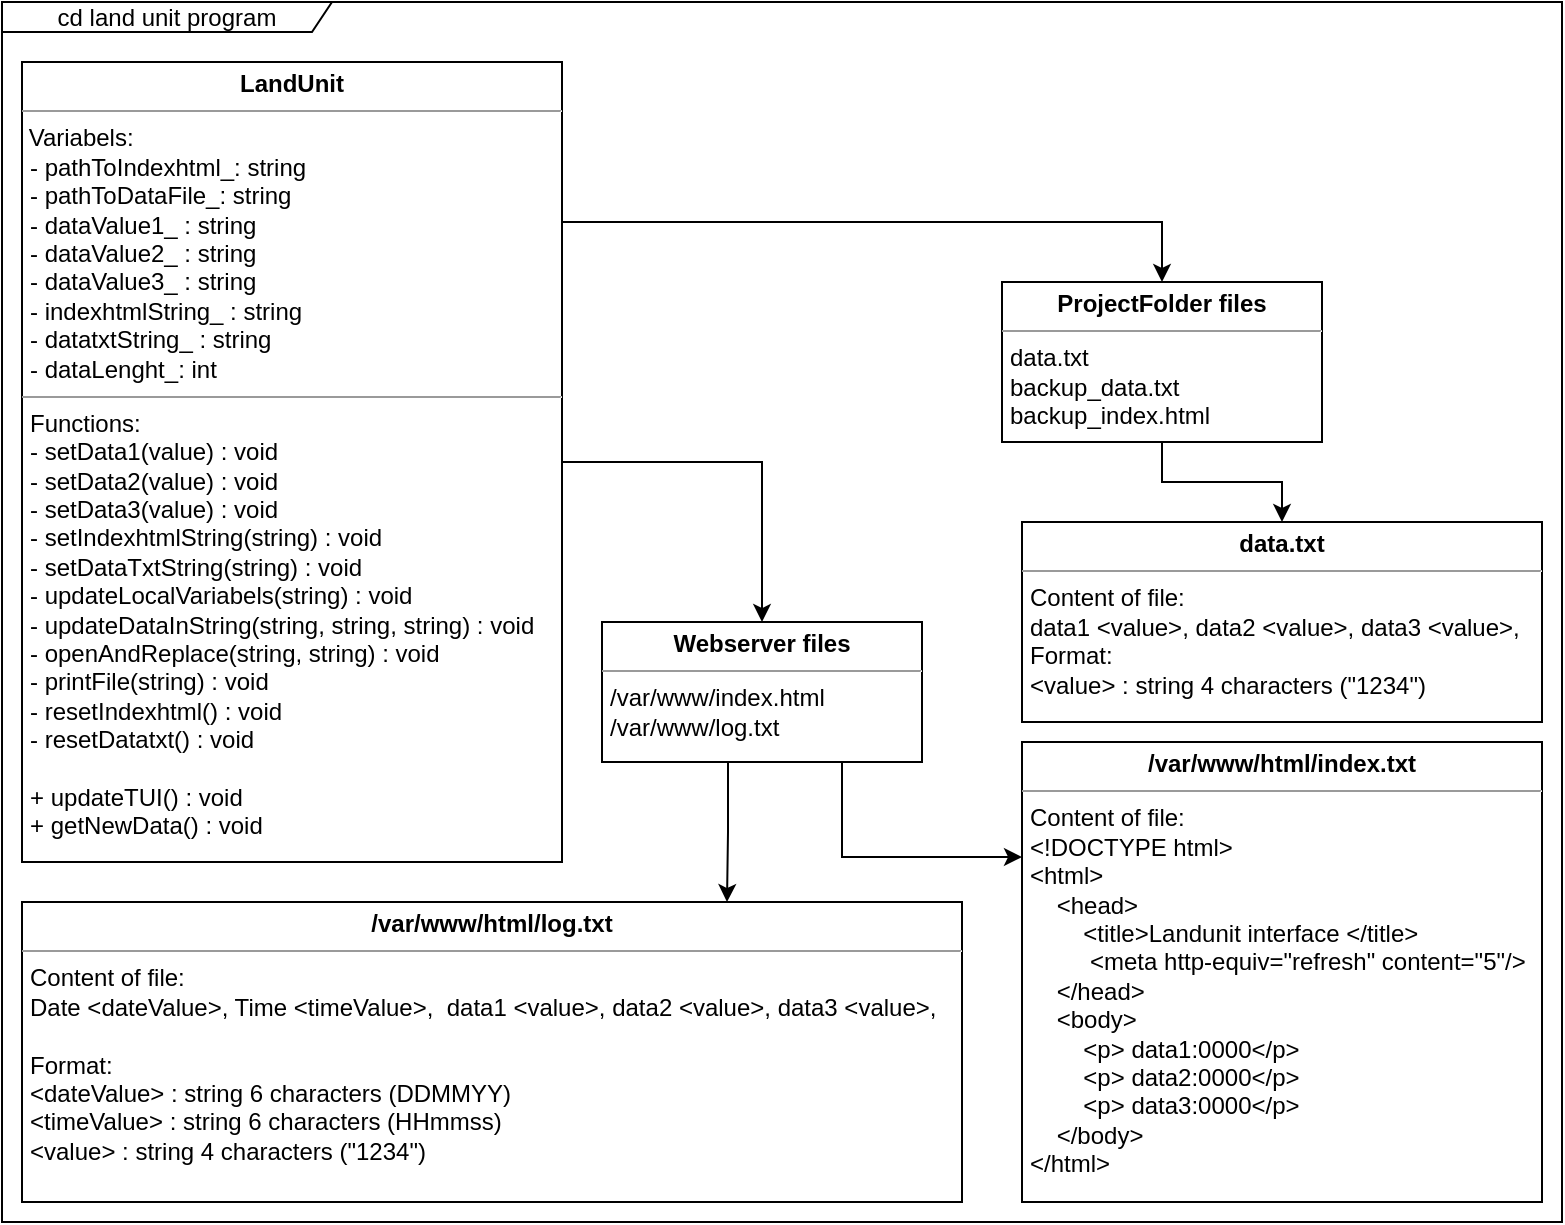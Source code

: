 <mxfile version="17.1.3" type="device"><diagram id="f-0fpwGlS1giGCZBNGBB" name="landUnit_class"><mxGraphModel dx="1189" dy="734" grid="1" gridSize="10" guides="1" tooltips="1" connect="1" arrows="1" fold="1" page="1" pageScale="1" pageWidth="850" pageHeight="1100" math="0" shadow="0"><root><mxCell id="0"/><mxCell id="1" parent="0"/><mxCell id="dl1dyrVM1a9-nOkT0xS7-23" style="edgeStyle=orthogonalEdgeStyle;rounded=0;orthogonalLoop=1;jettySize=auto;html=1;exitX=1;exitY=0.5;exitDx=0;exitDy=0;entryX=0.5;entryY=0;entryDx=0;entryDy=0;" edge="1" parent="1" source="dl1dyrVM1a9-nOkT0xS7-2" target="dl1dyrVM1a9-nOkT0xS7-11"><mxGeometry relative="1" as="geometry"/></mxCell><mxCell id="dl1dyrVM1a9-nOkT0xS7-27" style="edgeStyle=orthogonalEdgeStyle;rounded=0;orthogonalLoop=1;jettySize=auto;html=1;exitX=1;exitY=0.25;exitDx=0;exitDy=0;entryX=0.5;entryY=0;entryDx=0;entryDy=0;" edge="1" parent="1" source="dl1dyrVM1a9-nOkT0xS7-2" target="dl1dyrVM1a9-nOkT0xS7-12"><mxGeometry relative="1" as="geometry"><Array as="points"><mxPoint x="320" y="150"/><mxPoint x="620" y="150"/></Array></mxGeometry></mxCell><mxCell id="dl1dyrVM1a9-nOkT0xS7-2" value="&lt;p style=&quot;margin: 0px ; margin-top: 4px ; text-align: center&quot;&gt;&lt;b&gt;LandUnit&lt;/b&gt;&lt;/p&gt;&lt;hr size=&quot;1&quot;&gt;&amp;nbsp;Variabels:&lt;br&gt;&lt;p style=&quot;margin: 0px ; margin-left: 4px&quot;&gt;&lt;span&gt;- pathToIndexhtml_: string&lt;/span&gt;&lt;br&gt;&lt;/p&gt;&lt;p style=&quot;margin: 0px ; margin-left: 4px&quot;&gt;&lt;span&gt;- pathToDataFile_: string&lt;/span&gt;&lt;/p&gt;&lt;p style=&quot;margin: 0px ; margin-left: 4px&quot;&gt;&lt;span&gt;- dataValue1_ : string&lt;/span&gt;&lt;/p&gt;&lt;p style=&quot;margin: 0px ; margin-left: 4px&quot;&gt;&lt;span&gt;- dataValue2_ : string&lt;/span&gt;&lt;/p&gt;&lt;p style=&quot;margin: 0px ; margin-left: 4px&quot;&gt;&lt;span&gt;- dataValue3_ : string&lt;/span&gt;&lt;/p&gt;&lt;p style=&quot;margin: 0px ; margin-left: 4px&quot;&gt;&lt;span&gt;- indexhtmlString_ : string&lt;/span&gt;&lt;/p&gt;&lt;p style=&quot;margin: 0px ; margin-left: 4px&quot;&gt;&lt;span&gt;- datatxtString_ : string&lt;/span&gt;&lt;/p&gt;&lt;p style=&quot;margin: 0px ; margin-left: 4px&quot;&gt;&lt;span&gt;- dataLenght_: int&lt;/span&gt;&lt;/p&gt;&lt;hr size=&quot;1&quot;&gt;&lt;p style=&quot;margin: 0px ; margin-left: 4px&quot;&gt;Functions:&lt;/p&gt;&lt;p style=&quot;margin: 0px ; margin-left: 4px&quot;&gt;&lt;span&gt;- setData1(value) : void&lt;/span&gt;&lt;br&gt;&lt;/p&gt;&lt;p style=&quot;margin: 0px 0px 0px 4px&quot;&gt;- setData2(value) : void&lt;/p&gt;&lt;p style=&quot;margin: 0px 0px 0px 4px&quot;&gt;- setData3(value) : void&lt;/p&gt;&lt;p style=&quot;margin: 0px 0px 0px 4px&quot;&gt;- setIndexhtmlString(string) : void&lt;/p&gt;&lt;p style=&quot;margin: 0px 0px 0px 4px&quot;&gt;- setDataTxtString(string) : void&lt;/p&gt;&lt;p style=&quot;margin: 0px 0px 0px 4px&quot;&gt;- updateLocalVariabels(string) : void&lt;/p&gt;&lt;p style=&quot;margin: 0px 0px 0px 4px&quot;&gt;- updateDataInString(string, string, string) : void&lt;/p&gt;&lt;p style=&quot;margin: 0px 0px 0px 4px&quot;&gt;- openAndReplace(string, string) : void&lt;/p&gt;&lt;p style=&quot;margin: 0px 0px 0px 4px&quot;&gt;- printFile(string) : void&lt;/p&gt;&lt;p style=&quot;margin: 0px 0px 0px 4px&quot;&gt;- resetIndexhtml() : void&lt;/p&gt;&lt;p style=&quot;margin: 0px 0px 0px 4px&quot;&gt;- resetDatatxt() : void&lt;/p&gt;&lt;p style=&quot;margin: 0px 0px 0px 4px&quot;&gt;&lt;br&gt;&lt;/p&gt;&lt;p style=&quot;margin: 0px 0px 0px 4px&quot;&gt;+ updateTUI() : void&lt;/p&gt;&lt;p style=&quot;margin: 0px 0px 0px 4px&quot;&gt;+ getNewData() : void&amp;nbsp;&lt;/p&gt;&lt;p style=&quot;margin: 0px 0px 0px 4px&quot;&gt;&lt;br&gt;&lt;/p&gt;&lt;p style=&quot;margin: 0px 0px 0px 4px&quot;&gt;&lt;br&gt;&lt;/p&gt;" style="verticalAlign=top;align=left;overflow=fill;fontSize=12;fontFamily=Helvetica;html=1;" vertex="1" parent="1"><mxGeometry x="50" y="70" width="270" height="400" as="geometry"/></mxCell><mxCell id="dl1dyrVM1a9-nOkT0xS7-19" style="edgeStyle=orthogonalEdgeStyle;rounded=0;orthogonalLoop=1;jettySize=auto;html=1;exitX=0.5;exitY=1;exitDx=0;exitDy=0;entryX=0.75;entryY=0;entryDx=0;entryDy=0;" edge="1" parent="1" source="dl1dyrVM1a9-nOkT0xS7-11" target="dl1dyrVM1a9-nOkT0xS7-15"><mxGeometry relative="1" as="geometry"><Array as="points"><mxPoint x="403" y="420"/><mxPoint x="403" y="455"/></Array></mxGeometry></mxCell><mxCell id="dl1dyrVM1a9-nOkT0xS7-20" style="edgeStyle=orthogonalEdgeStyle;rounded=0;orthogonalLoop=1;jettySize=auto;html=1;exitX=0.75;exitY=1;exitDx=0;exitDy=0;entryX=0;entryY=0.25;entryDx=0;entryDy=0;" edge="1" parent="1" source="dl1dyrVM1a9-nOkT0xS7-11" target="dl1dyrVM1a9-nOkT0xS7-17"><mxGeometry relative="1" as="geometry"/></mxCell><mxCell id="dl1dyrVM1a9-nOkT0xS7-11" value="&lt;p style=&quot;margin: 0px ; margin-top: 4px ; text-align: center&quot;&gt;&lt;b&gt;Webserver files&lt;/b&gt;&lt;/p&gt;&lt;hr size=&quot;1&quot;&gt;&lt;p style=&quot;margin: 0px ; margin-left: 4px&quot;&gt;&lt;span&gt;/var/www/index.html&lt;/span&gt;&lt;br&gt;&lt;/p&gt;&lt;p style=&quot;margin: 0px ; margin-left: 4px&quot;&gt;/var/www/log.txt&lt;/p&gt;&lt;p style=&quot;margin: 0px ; margin-left: 4px&quot;&gt;&lt;br&gt;&lt;/p&gt;" style="verticalAlign=top;align=left;overflow=fill;fontSize=12;fontFamily=Helvetica;html=1;" vertex="1" parent="1"><mxGeometry x="340" y="350" width="160" height="70" as="geometry"/></mxCell><mxCell id="dl1dyrVM1a9-nOkT0xS7-21" style="edgeStyle=orthogonalEdgeStyle;rounded=0;orthogonalLoop=1;jettySize=auto;html=1;exitX=0.5;exitY=1;exitDx=0;exitDy=0;" edge="1" parent="1" source="dl1dyrVM1a9-nOkT0xS7-12" target="dl1dyrVM1a9-nOkT0xS7-13"><mxGeometry relative="1" as="geometry"/></mxCell><mxCell id="dl1dyrVM1a9-nOkT0xS7-12" value="&lt;p style=&quot;margin: 0px ; margin-top: 4px ; text-align: center&quot;&gt;&lt;b&gt;ProjectFolder files&lt;/b&gt;&lt;/p&gt;&lt;hr size=&quot;1&quot;&gt;&lt;p style=&quot;margin: 0px ; margin-left: 4px&quot;&gt;data.txt&lt;/p&gt;&lt;p style=&quot;margin: 0px ; margin-left: 4px&quot;&gt;backup_data.txt&lt;/p&gt;&lt;p style=&quot;margin: 0px ; margin-left: 4px&quot;&gt;backup_index.html&lt;/p&gt;&lt;p style=&quot;margin: 0px ; margin-left: 4px&quot;&gt;&lt;br&gt;&lt;/p&gt;" style="verticalAlign=top;align=left;overflow=fill;fontSize=12;fontFamily=Helvetica;html=1;" vertex="1" parent="1"><mxGeometry x="540" y="180" width="160" height="80" as="geometry"/></mxCell><mxCell id="dl1dyrVM1a9-nOkT0xS7-13" value="&lt;p style=&quot;margin: 0px ; margin-top: 4px ; text-align: center&quot;&gt;&lt;b&gt;data.txt&lt;/b&gt;&lt;/p&gt;&lt;hr size=&quot;1&quot;&gt;&lt;p style=&quot;margin: 0px ; margin-left: 4px&quot;&gt;Content of file:&lt;/p&gt;&lt;p style=&quot;margin: 0px ; margin-left: 4px&quot;&gt;data1 &amp;lt;value&amp;gt;, data2 &amp;lt;value&amp;gt;, data3 &amp;lt;value&amp;gt;,&lt;/p&gt;&lt;p style=&quot;margin: 0px ; margin-left: 4px&quot;&gt;Format:&lt;/p&gt;&lt;p style=&quot;margin: 0px ; margin-left: 4px&quot;&gt;&amp;lt;value&amp;gt; : string 4 characters (&quot;1234&quot;)&lt;/p&gt;&lt;p style=&quot;margin: 0px ; margin-left: 4px&quot;&gt;&lt;br&gt;&lt;/p&gt;" style="verticalAlign=top;align=left;overflow=fill;fontSize=12;fontFamily=Helvetica;html=1;" vertex="1" parent="1"><mxGeometry x="550" y="300" width="260" height="100" as="geometry"/></mxCell><mxCell id="dl1dyrVM1a9-nOkT0xS7-15" value="&lt;p style=&quot;margin: 0px ; margin-top: 4px ; text-align: center&quot;&gt;&lt;b&gt;/var/www/html/log.txt&lt;/b&gt;&lt;/p&gt;&lt;hr size=&quot;1&quot;&gt;&lt;p style=&quot;margin: 0px ; margin-left: 4px&quot;&gt;Content of file:&lt;/p&gt;&lt;p style=&quot;margin: 0px ; margin-left: 4px&quot;&gt;&lt;span&gt;Date &amp;lt;dateValue&amp;gt;, Time &amp;lt;timeValue&amp;gt;,&amp;nbsp; data1 &amp;lt;value&amp;gt;, data2 &amp;lt;value&amp;gt;, data3 &amp;lt;value&amp;gt;,&lt;/span&gt;&lt;br&gt;&lt;/p&gt;&lt;p style=&quot;margin: 0px ; margin-left: 4px&quot;&gt;&lt;br&gt;&lt;/p&gt;&lt;p style=&quot;margin: 0px ; margin-left: 4px&quot;&gt;Format:&lt;/p&gt;&lt;p style=&quot;margin: 0px ; margin-left: 4px&quot;&gt;&amp;lt;dateValue&amp;gt; : string 6 characters (DDMMYY)&lt;/p&gt;&lt;p style=&quot;margin: 0px ; margin-left: 4px&quot;&gt;&amp;lt;timeValue&amp;gt; : string 6 characters (HHmmss)&lt;/p&gt;&lt;p style=&quot;margin: 0px ; margin-left: 4px&quot;&gt;&amp;lt;value&amp;gt; : string 4 characters (&quot;1234&quot;)&lt;br&gt;&lt;/p&gt;" style="verticalAlign=top;align=left;overflow=fill;fontSize=12;fontFamily=Helvetica;html=1;" vertex="1" parent="1"><mxGeometry x="50" y="490" width="470" height="150" as="geometry"/></mxCell><mxCell id="dl1dyrVM1a9-nOkT0xS7-17" value="&lt;p style=&quot;margin: 0px ; margin-top: 4px ; text-align: center&quot;&gt;&lt;b&gt;/var/www/html/index.txt&lt;/b&gt;&lt;/p&gt;&lt;hr size=&quot;1&quot;&gt;&lt;p style=&quot;margin: 0px ; margin-left: 4px&quot;&gt;Content of file:&lt;/p&gt;&lt;p style=&quot;margin: 0px ; margin-left: 4px&quot;&gt;&amp;lt;!DOCTYPE html&amp;gt;&amp;nbsp; &amp;nbsp; &amp;nbsp; &amp;nbsp; &amp;nbsp; &amp;nbsp; &amp;nbsp; &amp;nbsp; &amp;nbsp; &amp;nbsp; &amp;nbsp; &amp;nbsp; &amp;nbsp; &amp;nbsp; &amp;nbsp; &amp;nbsp; &amp;nbsp; &amp;nbsp; &amp;nbsp; &amp;nbsp; &amp;nbsp; &amp;nbsp; &amp;nbsp; &amp;nbsp; &amp;nbsp; &amp;nbsp; &amp;nbsp; &amp;nbsp; &amp;nbsp; &amp;nbsp; &amp;nbsp; &amp;nbsp; &amp;nbsp; &amp;nbsp; &amp;nbsp; &amp;nbsp; &amp;nbsp; &amp;nbsp; &amp;nbsp; &amp;nbsp; &amp;nbsp; &amp;nbsp; &amp;nbsp;&lt;/p&gt;&lt;p style=&quot;margin: 0px ; margin-left: 4px&quot;&gt;&amp;lt;html&amp;gt;&amp;nbsp; &amp;nbsp; &amp;nbsp; &amp;nbsp; &amp;nbsp; &amp;nbsp; &amp;nbsp; &amp;nbsp; &amp;nbsp; &amp;nbsp; &amp;nbsp; &amp;nbsp; &amp;nbsp; &amp;nbsp; &amp;nbsp; &amp;nbsp; &amp;nbsp; &amp;nbsp; &amp;nbsp; &amp;nbsp; &amp;nbsp; &amp;nbsp; &amp;nbsp; &amp;nbsp; &amp;nbsp; &amp;nbsp; &amp;nbsp; &amp;nbsp; &amp;nbsp; &amp;nbsp; &amp;nbsp; &amp;nbsp; &amp;nbsp; &amp;nbsp; &amp;nbsp; &amp;nbsp; &amp;nbsp; &amp;nbsp; &amp;nbsp; &amp;nbsp; &amp;nbsp; &amp;nbsp; &amp;nbsp; &amp;nbsp; &amp;nbsp; &amp;nbsp; &amp;nbsp;&amp;nbsp;&lt;/p&gt;&lt;p style=&quot;margin: 0px ; margin-left: 4px&quot;&gt;&amp;nbsp; &amp;nbsp; &amp;lt;head&amp;gt;&amp;nbsp; &amp;nbsp; &amp;nbsp; &amp;nbsp; &amp;nbsp; &amp;nbsp; &amp;nbsp; &amp;nbsp; &amp;nbsp; &amp;nbsp; &amp;nbsp; &amp;nbsp; &amp;nbsp; &amp;nbsp; &amp;nbsp; &amp;nbsp; &amp;nbsp; &amp;nbsp; &amp;nbsp; &amp;nbsp; &amp;nbsp; &amp;nbsp; &amp;nbsp; &amp;nbsp; &amp;nbsp; &amp;nbsp; &amp;nbsp; &amp;nbsp; &amp;nbsp; &amp;nbsp; &amp;nbsp; &amp;nbsp; &amp;nbsp; &amp;nbsp; &amp;nbsp; &amp;nbsp; &amp;nbsp; &amp;nbsp; &amp;nbsp; &amp;nbsp; &amp;nbsp; &amp;nbsp; &amp;nbsp; &amp;nbsp; &amp;nbsp;&amp;nbsp;&lt;/p&gt;&lt;p style=&quot;margin: 0px ; margin-left: 4px&quot;&gt;&amp;nbsp; &amp;nbsp; &amp;nbsp; &amp;nbsp; &amp;lt;title&amp;gt;Landunit interface &amp;lt;/title&amp;gt;&amp;nbsp; &amp;nbsp; &amp;nbsp; &amp;nbsp; &amp;nbsp; &amp;nbsp; &amp;nbsp; &amp;nbsp; &amp;nbsp; &amp;nbsp; &amp;nbsp; &amp;nbsp; &amp;nbsp; &amp;nbsp; &amp;nbsp; &amp;nbsp; &amp;nbsp; &amp;nbsp; &amp;nbsp; &amp;nbsp; &amp;nbsp; &amp;nbsp; &amp;nbsp; &amp;nbsp; &amp;nbsp; &amp;nbsp; &amp;nbsp; &amp;nbsp; &amp;nbsp;&amp;nbsp;&lt;/p&gt;&lt;p style=&quot;margin: 0px ; margin-left: 4px&quot;&gt;&amp;nbsp; &amp;nbsp; &amp;nbsp; &amp;nbsp; &amp;nbsp;&amp;lt;meta http-equiv=&quot;refresh&quot; content=&quot;5&quot;/&amp;gt;&amp;nbsp; &amp;nbsp; &amp;nbsp; &amp;nbsp; &amp;nbsp; &amp;nbsp; &amp;nbsp; &amp;nbsp; &amp;nbsp; &amp;nbsp; &amp;nbsp; &amp;nbsp; &amp;nbsp; &amp;nbsp; &amp;nbsp; &amp;nbsp; &amp;nbsp; &amp;nbsp; &amp;nbsp; &amp;nbsp; &amp;nbsp; &amp;nbsp; &amp;nbsp; &amp;nbsp; &amp;nbsp; &amp;nbsp;&lt;/p&gt;&lt;p style=&quot;margin: 0px ; margin-left: 4px&quot;&gt;&amp;nbsp; &amp;nbsp; &amp;lt;/head&amp;gt;&amp;nbsp; &amp;nbsp; &amp;nbsp; &amp;nbsp; &amp;nbsp; &amp;nbsp; &amp;nbsp; &amp;nbsp; &amp;nbsp; &amp;nbsp; &amp;nbsp; &amp;nbsp; &amp;nbsp; &amp;nbsp; &amp;nbsp; &amp;nbsp; &amp;nbsp; &amp;nbsp; &amp;nbsp; &amp;nbsp; &amp;nbsp; &amp;nbsp; &amp;nbsp; &amp;nbsp; &amp;nbsp; &amp;nbsp; &amp;nbsp; &amp;nbsp; &amp;nbsp; &amp;nbsp; &amp;nbsp; &amp;nbsp; &amp;nbsp; &amp;nbsp; &amp;nbsp; &amp;nbsp; &amp;nbsp; &amp;nbsp; &amp;nbsp; &amp;nbsp; &amp;nbsp; &amp;nbsp; &amp;nbsp; &amp;nbsp; &amp;nbsp;&lt;/p&gt;&lt;p style=&quot;margin: 0px ; margin-left: 4px&quot;&gt;&amp;nbsp; &amp;nbsp; &amp;lt;body&amp;gt;&amp;nbsp; &amp;nbsp; &amp;nbsp; &amp;nbsp; &amp;nbsp; &amp;nbsp; &amp;nbsp; &amp;nbsp; &amp;nbsp; &amp;nbsp; &amp;nbsp; &amp;nbsp; &amp;nbsp; &amp;nbsp; &amp;nbsp; &amp;nbsp; &amp;nbsp; &amp;nbsp; &amp;nbsp; &amp;nbsp; &amp;nbsp; &amp;nbsp; &amp;nbsp; &amp;nbsp; &amp;nbsp; &amp;nbsp; &amp;nbsp; &amp;nbsp; &amp;nbsp; &amp;nbsp; &amp;nbsp; &amp;nbsp; &amp;nbsp; &amp;nbsp; &amp;nbsp; &amp;nbsp; &amp;nbsp; &amp;nbsp; &amp;nbsp; &amp;nbsp; &amp;nbsp; &amp;nbsp; &amp;nbsp; &amp;nbsp; &amp;nbsp;&amp;nbsp;&lt;/p&gt;&lt;p style=&quot;margin: 0px ; margin-left: 4px&quot;&gt;&amp;nbsp; &amp;nbsp; &amp;nbsp; &amp;nbsp; &amp;lt;p&amp;gt; data1:0000&amp;lt;/p&amp;gt;&amp;nbsp; &amp;nbsp; &amp;nbsp; &amp;nbsp; &amp;nbsp; &amp;nbsp; &amp;nbsp; &amp;nbsp; &amp;nbsp; &amp;nbsp; &amp;nbsp; &amp;nbsp; &amp;nbsp; &amp;nbsp; &amp;nbsp; &amp;nbsp; &amp;nbsp; &amp;nbsp; &amp;nbsp; &amp;nbsp; &amp;nbsp; &amp;nbsp; &amp;nbsp; &amp;nbsp; &amp;nbsp; &amp;nbsp; &amp;nbsp; &amp;nbsp; &amp;nbsp; &amp;nbsp; &amp;nbsp; &amp;nbsp; &amp;nbsp; &amp;nbsp; &amp;nbsp; &amp;nbsp; &amp;nbsp;&amp;nbsp;&lt;/p&gt;&lt;p style=&quot;margin: 0px ; margin-left: 4px&quot;&gt;&amp;nbsp; &amp;nbsp; &amp;nbsp; &amp;nbsp; &amp;lt;p&amp;gt; data2:0000&amp;lt;/p&amp;gt;&amp;nbsp; &amp;nbsp; &amp;nbsp; &amp;nbsp; &amp;nbsp; &amp;nbsp; &amp;nbsp; &amp;nbsp; &amp;nbsp; &amp;nbsp; &amp;nbsp; &amp;nbsp; &amp;nbsp; &amp;nbsp; &amp;nbsp; &amp;nbsp; &amp;nbsp; &amp;nbsp; &amp;nbsp; &amp;nbsp; &amp;nbsp; &amp;nbsp; &amp;nbsp; &amp;nbsp; &amp;nbsp; &amp;nbsp; &amp;nbsp; &amp;nbsp; &amp;nbsp; &amp;nbsp; &amp;nbsp; &amp;nbsp; &amp;nbsp; &amp;nbsp; &amp;nbsp; &amp;nbsp; &amp;nbsp;&amp;nbsp;&lt;/p&gt;&lt;p style=&quot;margin: 0px ; margin-left: 4px&quot;&gt;&amp;nbsp; &amp;nbsp; &amp;nbsp; &amp;nbsp; &amp;lt;p&amp;gt; data3:0000&amp;lt;/p&amp;gt;&amp;nbsp; &amp;nbsp; &amp;nbsp; &amp;nbsp; &amp;nbsp; &amp;nbsp; &amp;nbsp; &amp;nbsp; &amp;nbsp; &amp;nbsp; &amp;nbsp; &amp;nbsp; &amp;nbsp; &amp;nbsp; &amp;nbsp; &amp;nbsp; &amp;nbsp; &amp;nbsp; &amp;nbsp; &amp;nbsp; &amp;nbsp; &amp;nbsp; &amp;nbsp; &amp;nbsp; &amp;nbsp; &amp;nbsp; &amp;nbsp; &amp;nbsp; &amp;nbsp; &amp;nbsp; &amp;nbsp; &amp;nbsp; &amp;nbsp; &amp;nbsp; &amp;nbsp; &amp;nbsp; &amp;nbsp;&amp;nbsp;&lt;/p&gt;&lt;p style=&quot;margin: 0px ; margin-left: 4px&quot;&gt;&amp;nbsp; &amp;nbsp; &amp;lt;/body&amp;gt;&amp;nbsp; &amp;nbsp; &amp;nbsp; &amp;nbsp; &amp;nbsp; &amp;nbsp; &amp;nbsp; &amp;nbsp; &amp;nbsp; &amp;nbsp; &amp;nbsp; &amp;nbsp; &amp;nbsp; &amp;nbsp; &amp;nbsp; &amp;nbsp; &amp;nbsp; &amp;nbsp; &amp;nbsp; &amp;nbsp; &amp;nbsp; &amp;nbsp; &amp;nbsp; &amp;nbsp; &amp;nbsp; &amp;nbsp; &amp;nbsp; &amp;nbsp; &amp;nbsp; &amp;nbsp; &amp;nbsp; &amp;nbsp; &amp;nbsp; &amp;nbsp; &amp;nbsp; &amp;nbsp; &amp;nbsp; &amp;nbsp; &amp;nbsp; &amp;nbsp; &amp;nbsp; &amp;nbsp; &amp;nbsp; &amp;nbsp; &amp;nbsp;&lt;/p&gt;&lt;p style=&quot;margin: 0px ; margin-left: 4px&quot;&gt;&amp;lt;/html&amp;gt;&amp;nbsp;&lt;/p&gt;" style="verticalAlign=top;align=left;overflow=fill;fontSize=12;fontFamily=Helvetica;html=1;" vertex="1" parent="1"><mxGeometry x="550" y="410" width="260" height="230" as="geometry"/></mxCell><mxCell id="dl1dyrVM1a9-nOkT0xS7-28" value="cd land unit program" style="shape=umlFrame;whiteSpace=wrap;html=1;width=165;height=15;" vertex="1" parent="1"><mxGeometry x="40" y="40" width="780" height="610" as="geometry"/></mxCell></root></mxGraphModel></diagram></mxfile>